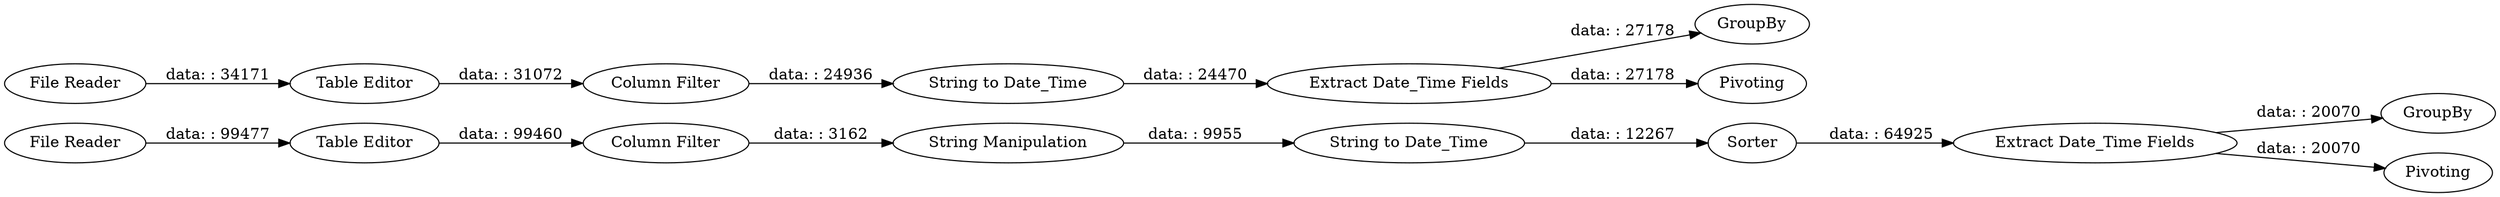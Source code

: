 digraph {
	"8149167442317631416_14" [label="String to Date_Time"]
	"8149167442317631416_12" [label="Extract Date_Time Fields"]
	"8149167442317631416_11" [label="String to Date_Time"]
	"8149167442317631416_28" [label=GroupBy]
	"8149167442317631416_4" [label="Column Filter"]
	"8149167442317631416_24" [label="File Reader"]
	"8149167442317631416_29" [label=Pivoting]
	"8149167442317631416_26" [label="File Reader"]
	"8149167442317631416_23" [label="Extract Date_Time Fields"]
	"8149167442317631416_18" [label="String Manipulation"]
	"8149167442317631416_30" [label=Sorter]
	"8149167442317631416_19" [label=GroupBy]
	"8149167442317631416_10" [label="Column Filter"]
	"8149167442317631416_15" [label="Table Editor"]
	"8149167442317631416_27" [label=Pivoting]
	"8149167442317631416_17" [label="Table Editor"]
	"8149167442317631416_24" -> "8149167442317631416_17" [label="data: : 99477"]
	"8149167442317631416_14" -> "8149167442317631416_30" [label="data: : 12267"]
	"8149167442317631416_23" -> "8149167442317631416_28" [label="data: : 20070"]
	"8149167442317631416_10" -> "8149167442317631416_18" [label="data: : 3162"]
	"8149167442317631416_18" -> "8149167442317631416_14" [label="data: : 9955"]
	"8149167442317631416_12" -> "8149167442317631416_19" [label="data: : 27178"]
	"8149167442317631416_30" -> "8149167442317631416_23" [label="data: : 64925"]
	"8149167442317631416_12" -> "8149167442317631416_27" [label="data: : 27178"]
	"8149167442317631416_11" -> "8149167442317631416_12" [label="data: : 24470"]
	"8149167442317631416_17" -> "8149167442317631416_10" [label="data: : 99460"]
	"8149167442317631416_15" -> "8149167442317631416_4" [label="data: : 31072"]
	"8149167442317631416_26" -> "8149167442317631416_15" [label="data: : 34171"]
	"8149167442317631416_4" -> "8149167442317631416_11" [label="data: : 24936"]
	"8149167442317631416_23" -> "8149167442317631416_29" [label="data: : 20070"]
	rankdir=LR
}
